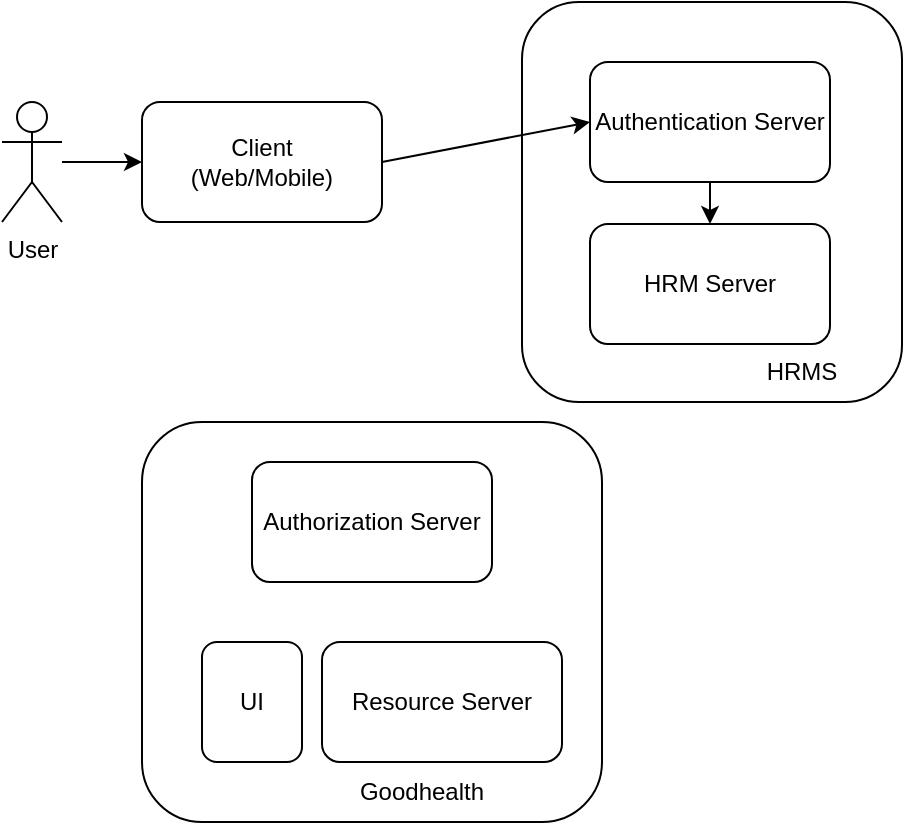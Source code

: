 <mxfile version="13.4.8" type="github">
  <diagram id="7WkYTsBZQpn_qp8Of13j" name="Page-1">
    <mxGraphModel dx="946" dy="449" grid="1" gridSize="10" guides="1" tooltips="1" connect="1" arrows="1" fold="1" page="1" pageScale="1" pageWidth="827" pageHeight="1169" math="0" shadow="0">
      <root>
        <mxCell id="0" />
        <mxCell id="1" parent="0" />
        <mxCell id="LDY9SOWa8UA8EzWxxidL-1" value="Client&lt;br&gt;(Web/Mobile)" style="rounded=1;whiteSpace=wrap;html=1;" vertex="1" parent="1">
          <mxGeometry x="130" y="140" width="120" height="60" as="geometry" />
        </mxCell>
        <mxCell id="LDY9SOWa8UA8EzWxxidL-2" value="" style="rounded=1;whiteSpace=wrap;html=1;" vertex="1" parent="1">
          <mxGeometry x="320" y="90" width="190" height="200" as="geometry" />
        </mxCell>
        <mxCell id="LDY9SOWa8UA8EzWxxidL-3" value="User" style="shape=umlActor;verticalLabelPosition=bottom;verticalAlign=top;html=1;outlineConnect=0;" vertex="1" parent="1">
          <mxGeometry x="60" y="140" width="30" height="60" as="geometry" />
        </mxCell>
        <mxCell id="LDY9SOWa8UA8EzWxxidL-5" value="HRMS" style="text;html=1;strokeColor=none;fillColor=none;align=center;verticalAlign=middle;whiteSpace=wrap;rounded=0;" vertex="1" parent="1">
          <mxGeometry x="440" y="260" width="40" height="30" as="geometry" />
        </mxCell>
        <mxCell id="LDY9SOWa8UA8EzWxxidL-8" value="Authentication Server" style="rounded=1;whiteSpace=wrap;html=1;" vertex="1" parent="1">
          <mxGeometry x="354" y="120" width="120" height="60" as="geometry" />
        </mxCell>
        <mxCell id="LDY9SOWa8UA8EzWxxidL-9" value="HRM Server" style="rounded=1;whiteSpace=wrap;html=1;" vertex="1" parent="1">
          <mxGeometry x="354" y="201" width="120" height="60" as="geometry" />
        </mxCell>
        <mxCell id="LDY9SOWa8UA8EzWxxidL-10" value="" style="rounded=1;whiteSpace=wrap;html=1;" vertex="1" parent="1">
          <mxGeometry x="130" y="300" width="230" height="200" as="geometry" />
        </mxCell>
        <mxCell id="LDY9SOWa8UA8EzWxxidL-11" value="Goodhealth" style="text;html=1;strokeColor=none;fillColor=none;align=center;verticalAlign=middle;whiteSpace=wrap;rounded=0;" vertex="1" parent="1">
          <mxGeometry x="250" y="470" width="40" height="30" as="geometry" />
        </mxCell>
        <mxCell id="LDY9SOWa8UA8EzWxxidL-12" value="Authorization Server" style="rounded=1;whiteSpace=wrap;html=1;" vertex="1" parent="1">
          <mxGeometry x="185" y="320" width="120" height="60" as="geometry" />
        </mxCell>
        <mxCell id="LDY9SOWa8UA8EzWxxidL-13" value="Resource Server" style="rounded=1;whiteSpace=wrap;html=1;" vertex="1" parent="1">
          <mxGeometry x="220" y="410" width="120" height="60" as="geometry" />
        </mxCell>
        <mxCell id="LDY9SOWa8UA8EzWxxidL-14" value="UI" style="rounded=1;whiteSpace=wrap;html=1;" vertex="1" parent="1">
          <mxGeometry x="160" y="410" width="50" height="60" as="geometry" />
        </mxCell>
        <mxCell id="LDY9SOWa8UA8EzWxxidL-15" value="" style="endArrow=classic;html=1;entryX=0;entryY=0.5;entryDx=0;entryDy=0;" edge="1" parent="1" source="LDY9SOWa8UA8EzWxxidL-3" target="LDY9SOWa8UA8EzWxxidL-1">
          <mxGeometry width="50" height="50" relative="1" as="geometry">
            <mxPoint x="350" y="310" as="sourcePoint" />
            <mxPoint x="390" y="270" as="targetPoint" />
          </mxGeometry>
        </mxCell>
        <mxCell id="LDY9SOWa8UA8EzWxxidL-16" value="" style="endArrow=classic;html=1;exitX=1;exitY=0.5;exitDx=0;exitDy=0;entryX=0;entryY=0.5;entryDx=0;entryDy=0;" edge="1" parent="1" source="LDY9SOWa8UA8EzWxxidL-1" target="LDY9SOWa8UA8EzWxxidL-8">
          <mxGeometry width="50" height="50" relative="1" as="geometry">
            <mxPoint x="250" y="200" as="sourcePoint" />
            <mxPoint x="300" y="150" as="targetPoint" />
          </mxGeometry>
        </mxCell>
        <mxCell id="LDY9SOWa8UA8EzWxxidL-17" value="" style="endArrow=classic;html=1;exitX=0.5;exitY=1;exitDx=0;exitDy=0;entryX=0.5;entryY=0;entryDx=0;entryDy=0;" edge="1" parent="1" source="LDY9SOWa8UA8EzWxxidL-8" target="LDY9SOWa8UA8EzWxxidL-9">
          <mxGeometry width="50" height="50" relative="1" as="geometry">
            <mxPoint x="400" y="230" as="sourcePoint" />
            <mxPoint x="450" y="180" as="targetPoint" />
          </mxGeometry>
        </mxCell>
      </root>
    </mxGraphModel>
  </diagram>
</mxfile>
